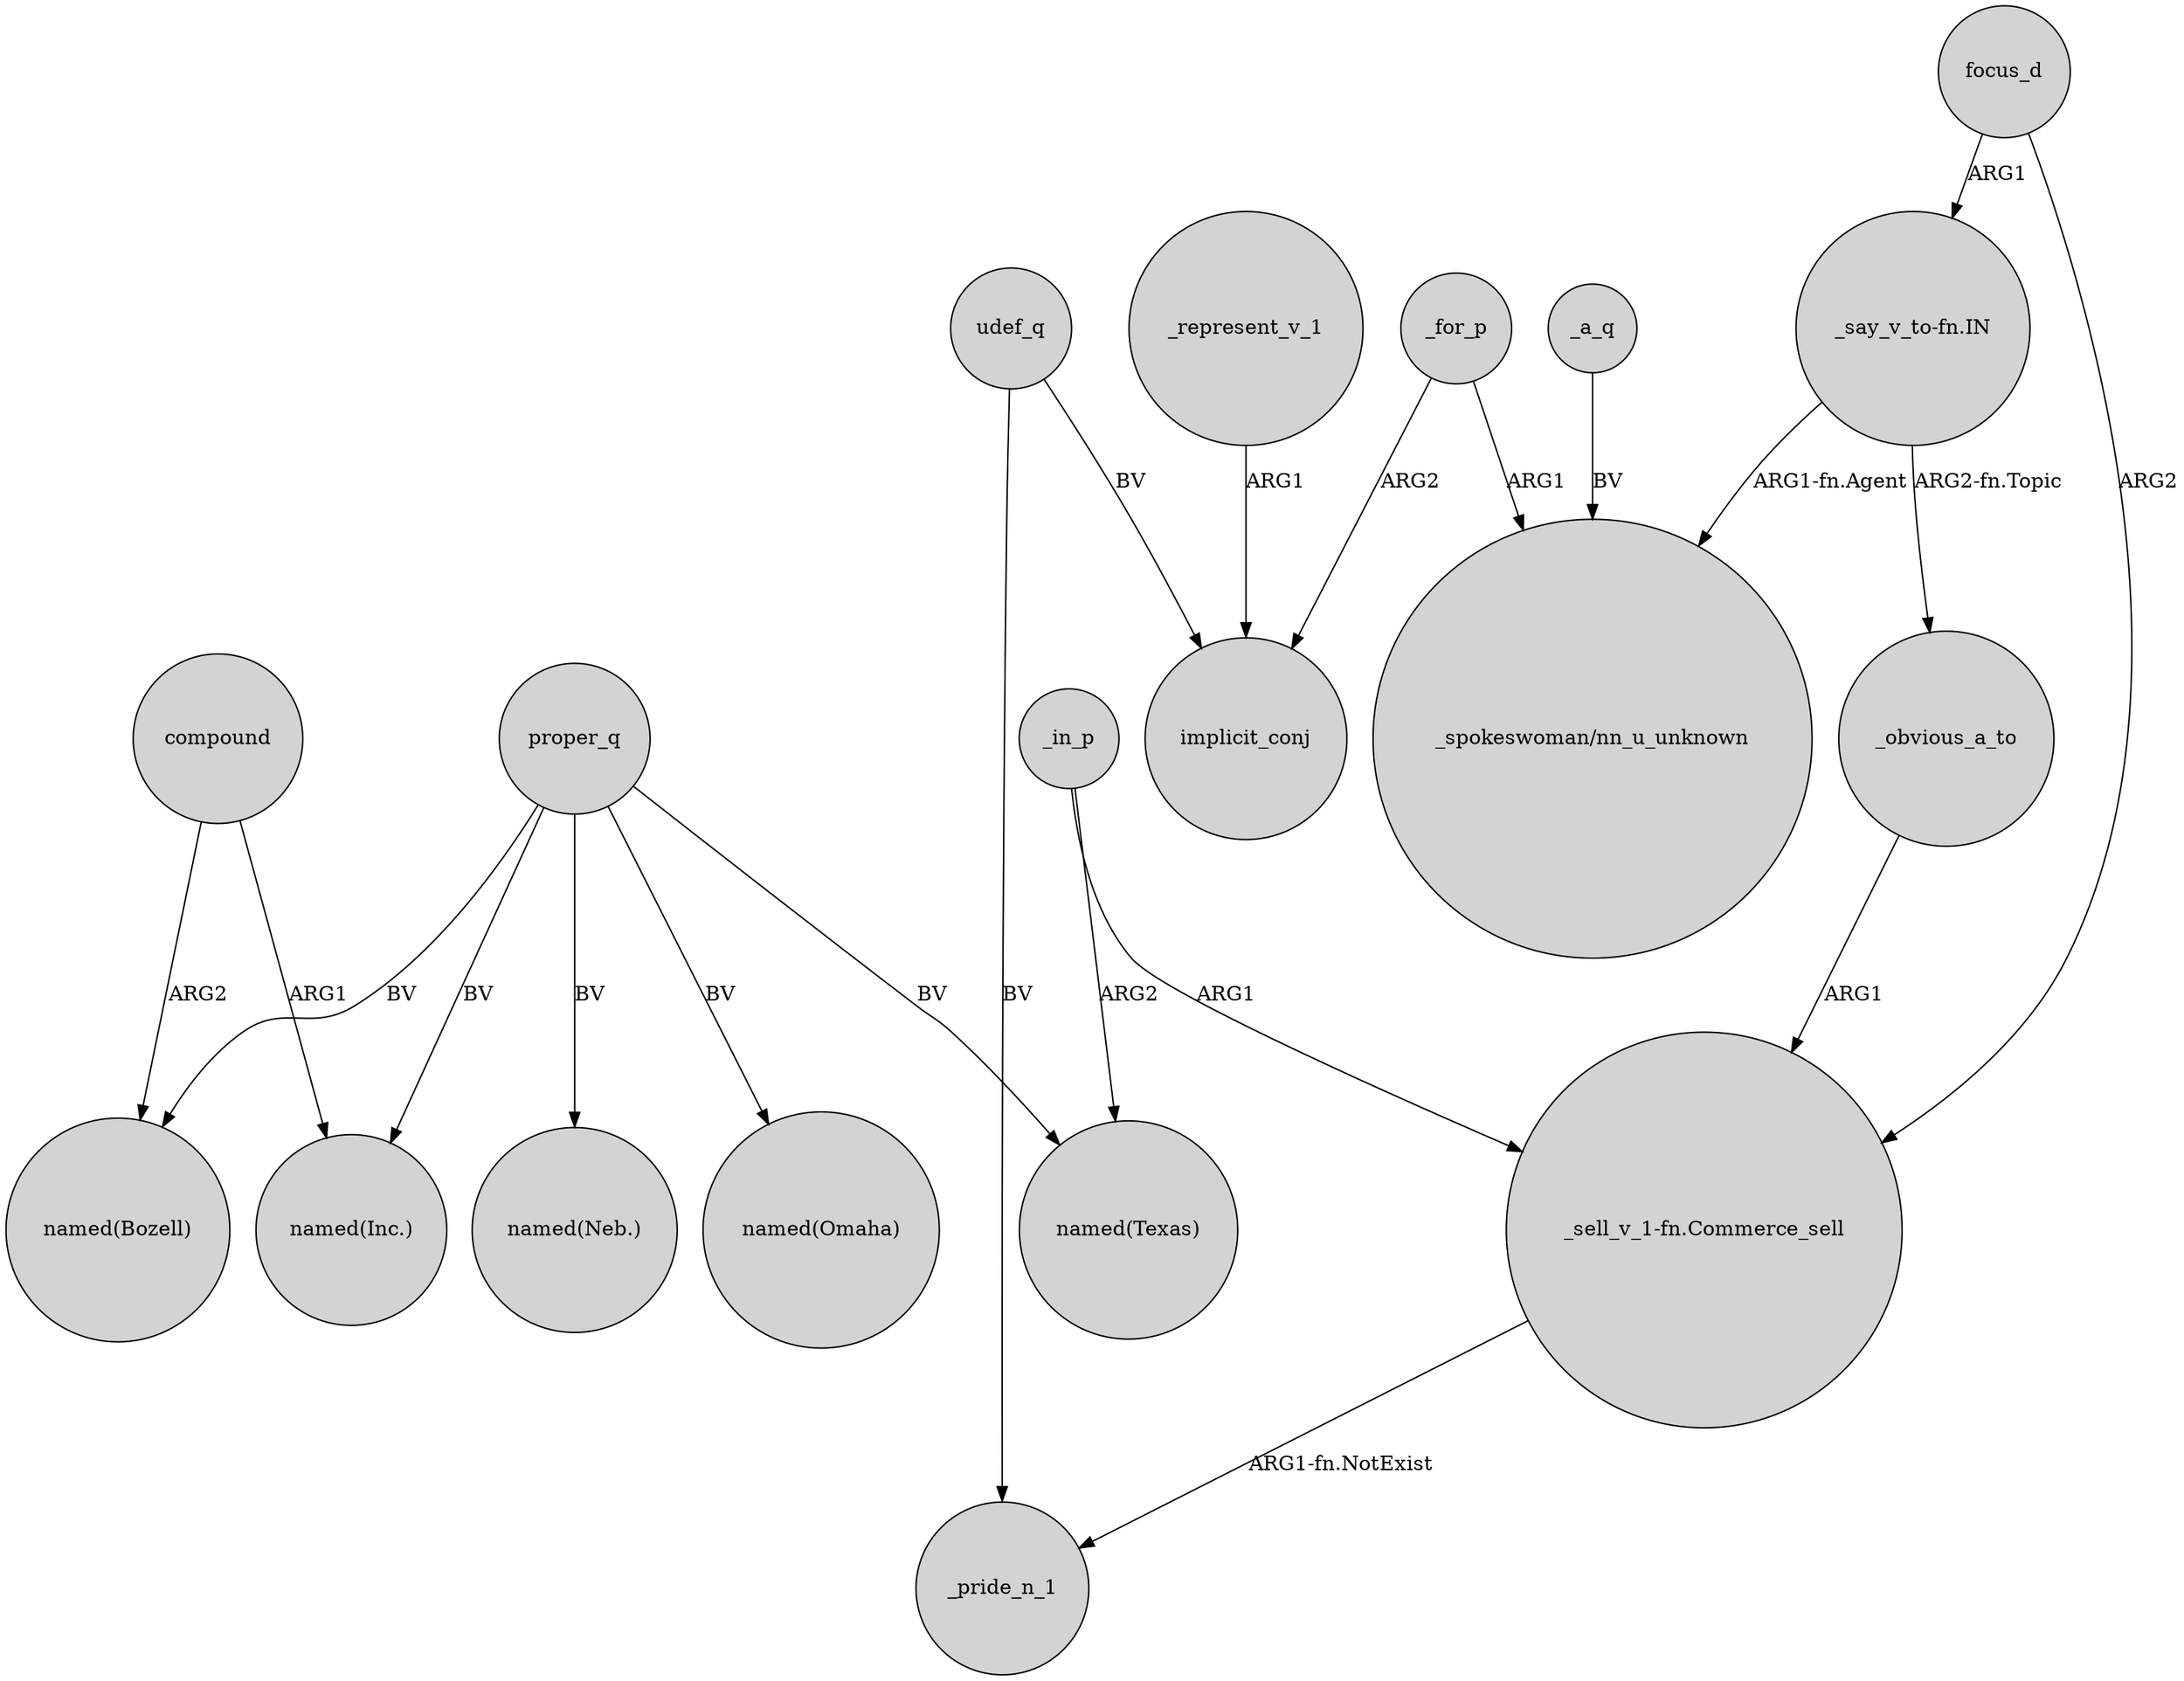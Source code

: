 digraph {
	node [shape=circle style=filled]
	proper_q -> "named(Inc.)" [label=BV]
	proper_q -> "named(Omaha)" [label=BV]
	_for_p -> implicit_conj [label=ARG2]
	_a_q -> "_spokeswoman/nn_u_unknown" [label=BV]
	focus_d -> "_sell_v_1-fn.Commerce_sell" [label=ARG2]
	"_sell_v_1-fn.Commerce_sell" -> _pride_n_1 [label="ARG1-fn.NotExist"]
	udef_q -> implicit_conj [label=BV]
	focus_d -> "_say_v_to-fn.IN" [label=ARG1]
	_obvious_a_to -> "_sell_v_1-fn.Commerce_sell" [label=ARG1]
	proper_q -> "named(Texas)" [label=BV]
	compound -> "named(Bozell)" [label=ARG2]
	_in_p -> "_sell_v_1-fn.Commerce_sell" [label=ARG1]
	_for_p -> "_spokeswoman/nn_u_unknown" [label=ARG1]
	"_say_v_to-fn.IN" -> "_spokeswoman/nn_u_unknown" [label="ARG1-fn.Agent"]
	_represent_v_1 -> implicit_conj [label=ARG1]
	_in_p -> "named(Texas)" [label=ARG2]
	udef_q -> _pride_n_1 [label=BV]
	proper_q -> "named(Bozell)" [label=BV]
	proper_q -> "named(Neb.)" [label=BV]
	"_say_v_to-fn.IN" -> _obvious_a_to [label="ARG2-fn.Topic"]
	compound -> "named(Inc.)" [label=ARG1]
}
